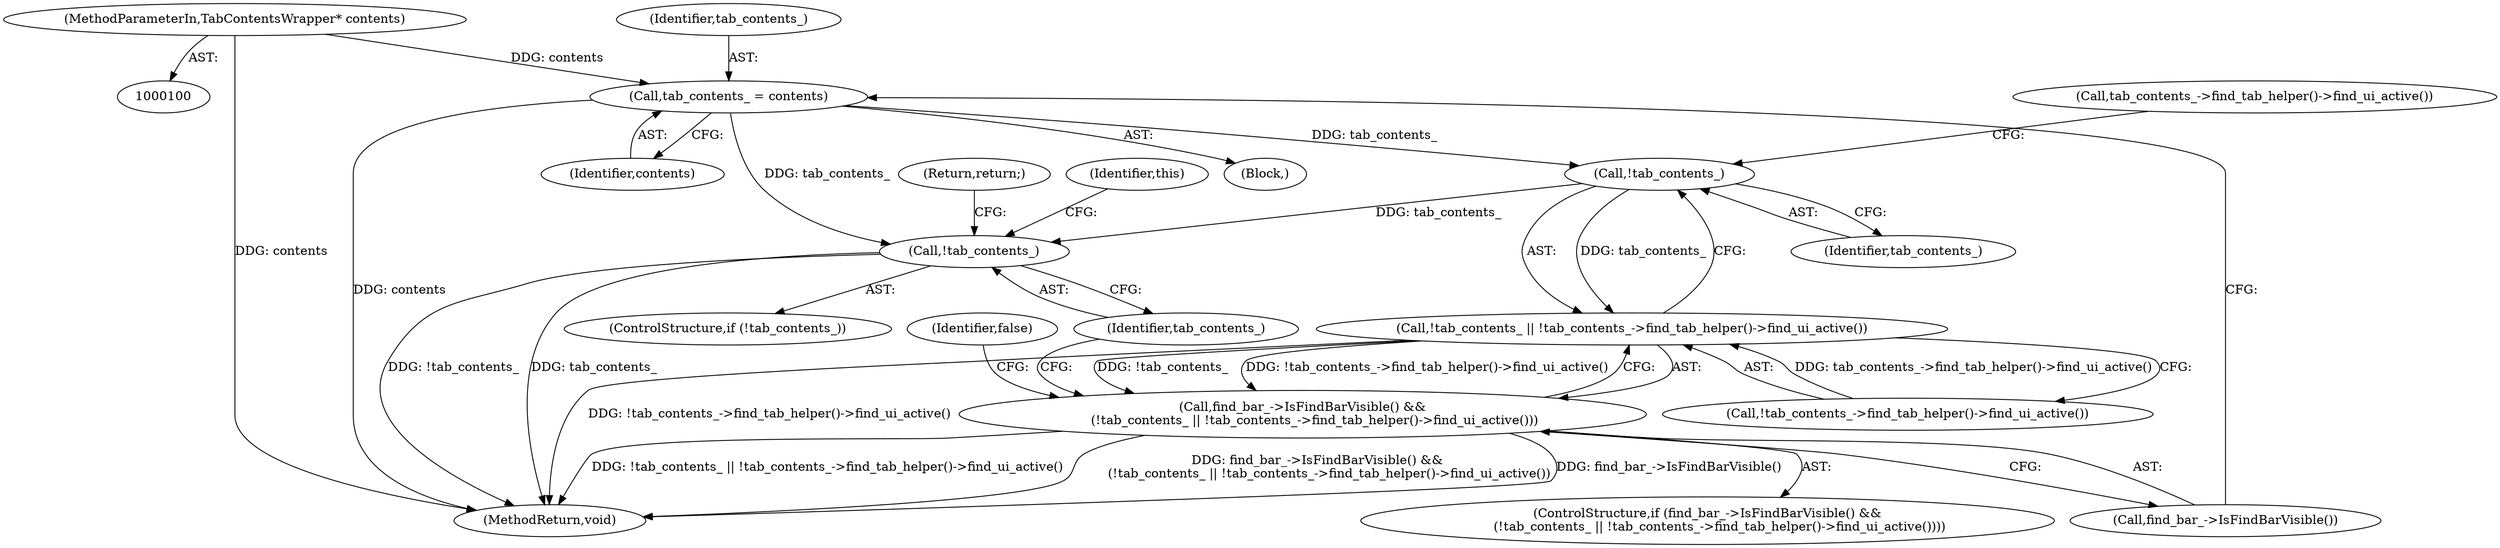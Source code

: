 digraph "0_Chrome_c90c6ca59378d7e86d1a2f28fe96bada35df1508_1@pointer" {
"1000101" [label="(MethodParameterIn,TabContentsWrapper* contents)"];
"1000108" [label="(Call,tab_contents_ = contents)"];
"1000115" [label="(Call,!tab_contents_)"];
"1000114" [label="(Call,!tab_contents_ || !tab_contents_->find_tab_helper()->find_ui_active())"];
"1000112" [label="(Call,find_bar_->IsFindBarVisible() &&\n      (!tab_contents_ || !tab_contents_->find_tab_helper()->find_ui_active()))"];
"1000123" [label="(Call,!tab_contents_)"];
"1000117" [label="(Call,!tab_contents_->find_tab_helper()->find_ui_active())"];
"1000121" [label="(Identifier,false)"];
"1000124" [label="(Identifier,tab_contents_)"];
"1000125" [label="(Return,return;)"];
"1000111" [label="(ControlStructure,if (find_bar_->IsFindBarVisible() &&\n      (!tab_contents_ || !tab_contents_->find_tab_helper()->find_ui_active())))"];
"1000122" [label="(ControlStructure,if (!tab_contents_))"];
"1000150" [label="(MethodReturn,void)"];
"1000112" [label="(Call,find_bar_->IsFindBarVisible() &&\n      (!tab_contents_ || !tab_contents_->find_tab_helper()->find_ui_active()))"];
"1000127" [label="(Identifier,this)"];
"1000108" [label="(Call,tab_contents_ = contents)"];
"1000113" [label="(Call,find_bar_->IsFindBarVisible())"];
"1000101" [label="(MethodParameterIn,TabContentsWrapper* contents)"];
"1000115" [label="(Call,!tab_contents_)"];
"1000114" [label="(Call,!tab_contents_ || !tab_contents_->find_tab_helper()->find_ui_active())"];
"1000118" [label="(Call,tab_contents_->find_tab_helper()->find_ui_active())"];
"1000116" [label="(Identifier,tab_contents_)"];
"1000109" [label="(Identifier,tab_contents_)"];
"1000102" [label="(Block,)"];
"1000123" [label="(Call,!tab_contents_)"];
"1000110" [label="(Identifier,contents)"];
"1000101" -> "1000100"  [label="AST: "];
"1000101" -> "1000150"  [label="DDG: contents"];
"1000101" -> "1000108"  [label="DDG: contents"];
"1000108" -> "1000102"  [label="AST: "];
"1000108" -> "1000110"  [label="CFG: "];
"1000109" -> "1000108"  [label="AST: "];
"1000110" -> "1000108"  [label="AST: "];
"1000113" -> "1000108"  [label="CFG: "];
"1000108" -> "1000150"  [label="DDG: contents"];
"1000108" -> "1000115"  [label="DDG: tab_contents_"];
"1000108" -> "1000123"  [label="DDG: tab_contents_"];
"1000115" -> "1000114"  [label="AST: "];
"1000115" -> "1000116"  [label="CFG: "];
"1000116" -> "1000115"  [label="AST: "];
"1000118" -> "1000115"  [label="CFG: "];
"1000114" -> "1000115"  [label="CFG: "];
"1000115" -> "1000114"  [label="DDG: tab_contents_"];
"1000115" -> "1000123"  [label="DDG: tab_contents_"];
"1000114" -> "1000112"  [label="AST: "];
"1000114" -> "1000117"  [label="CFG: "];
"1000117" -> "1000114"  [label="AST: "];
"1000112" -> "1000114"  [label="CFG: "];
"1000114" -> "1000150"  [label="DDG: !tab_contents_->find_tab_helper()->find_ui_active()"];
"1000114" -> "1000112"  [label="DDG: !tab_contents_"];
"1000114" -> "1000112"  [label="DDG: !tab_contents_->find_tab_helper()->find_ui_active()"];
"1000117" -> "1000114"  [label="DDG: tab_contents_->find_tab_helper()->find_ui_active()"];
"1000112" -> "1000111"  [label="AST: "];
"1000112" -> "1000113"  [label="CFG: "];
"1000113" -> "1000112"  [label="AST: "];
"1000121" -> "1000112"  [label="CFG: "];
"1000124" -> "1000112"  [label="CFG: "];
"1000112" -> "1000150"  [label="DDG: !tab_contents_ || !tab_contents_->find_tab_helper()->find_ui_active()"];
"1000112" -> "1000150"  [label="DDG: find_bar_->IsFindBarVisible() &&\n      (!tab_contents_ || !tab_contents_->find_tab_helper()->find_ui_active())"];
"1000112" -> "1000150"  [label="DDG: find_bar_->IsFindBarVisible()"];
"1000123" -> "1000122"  [label="AST: "];
"1000123" -> "1000124"  [label="CFG: "];
"1000124" -> "1000123"  [label="AST: "];
"1000125" -> "1000123"  [label="CFG: "];
"1000127" -> "1000123"  [label="CFG: "];
"1000123" -> "1000150"  [label="DDG: !tab_contents_"];
"1000123" -> "1000150"  [label="DDG: tab_contents_"];
}
